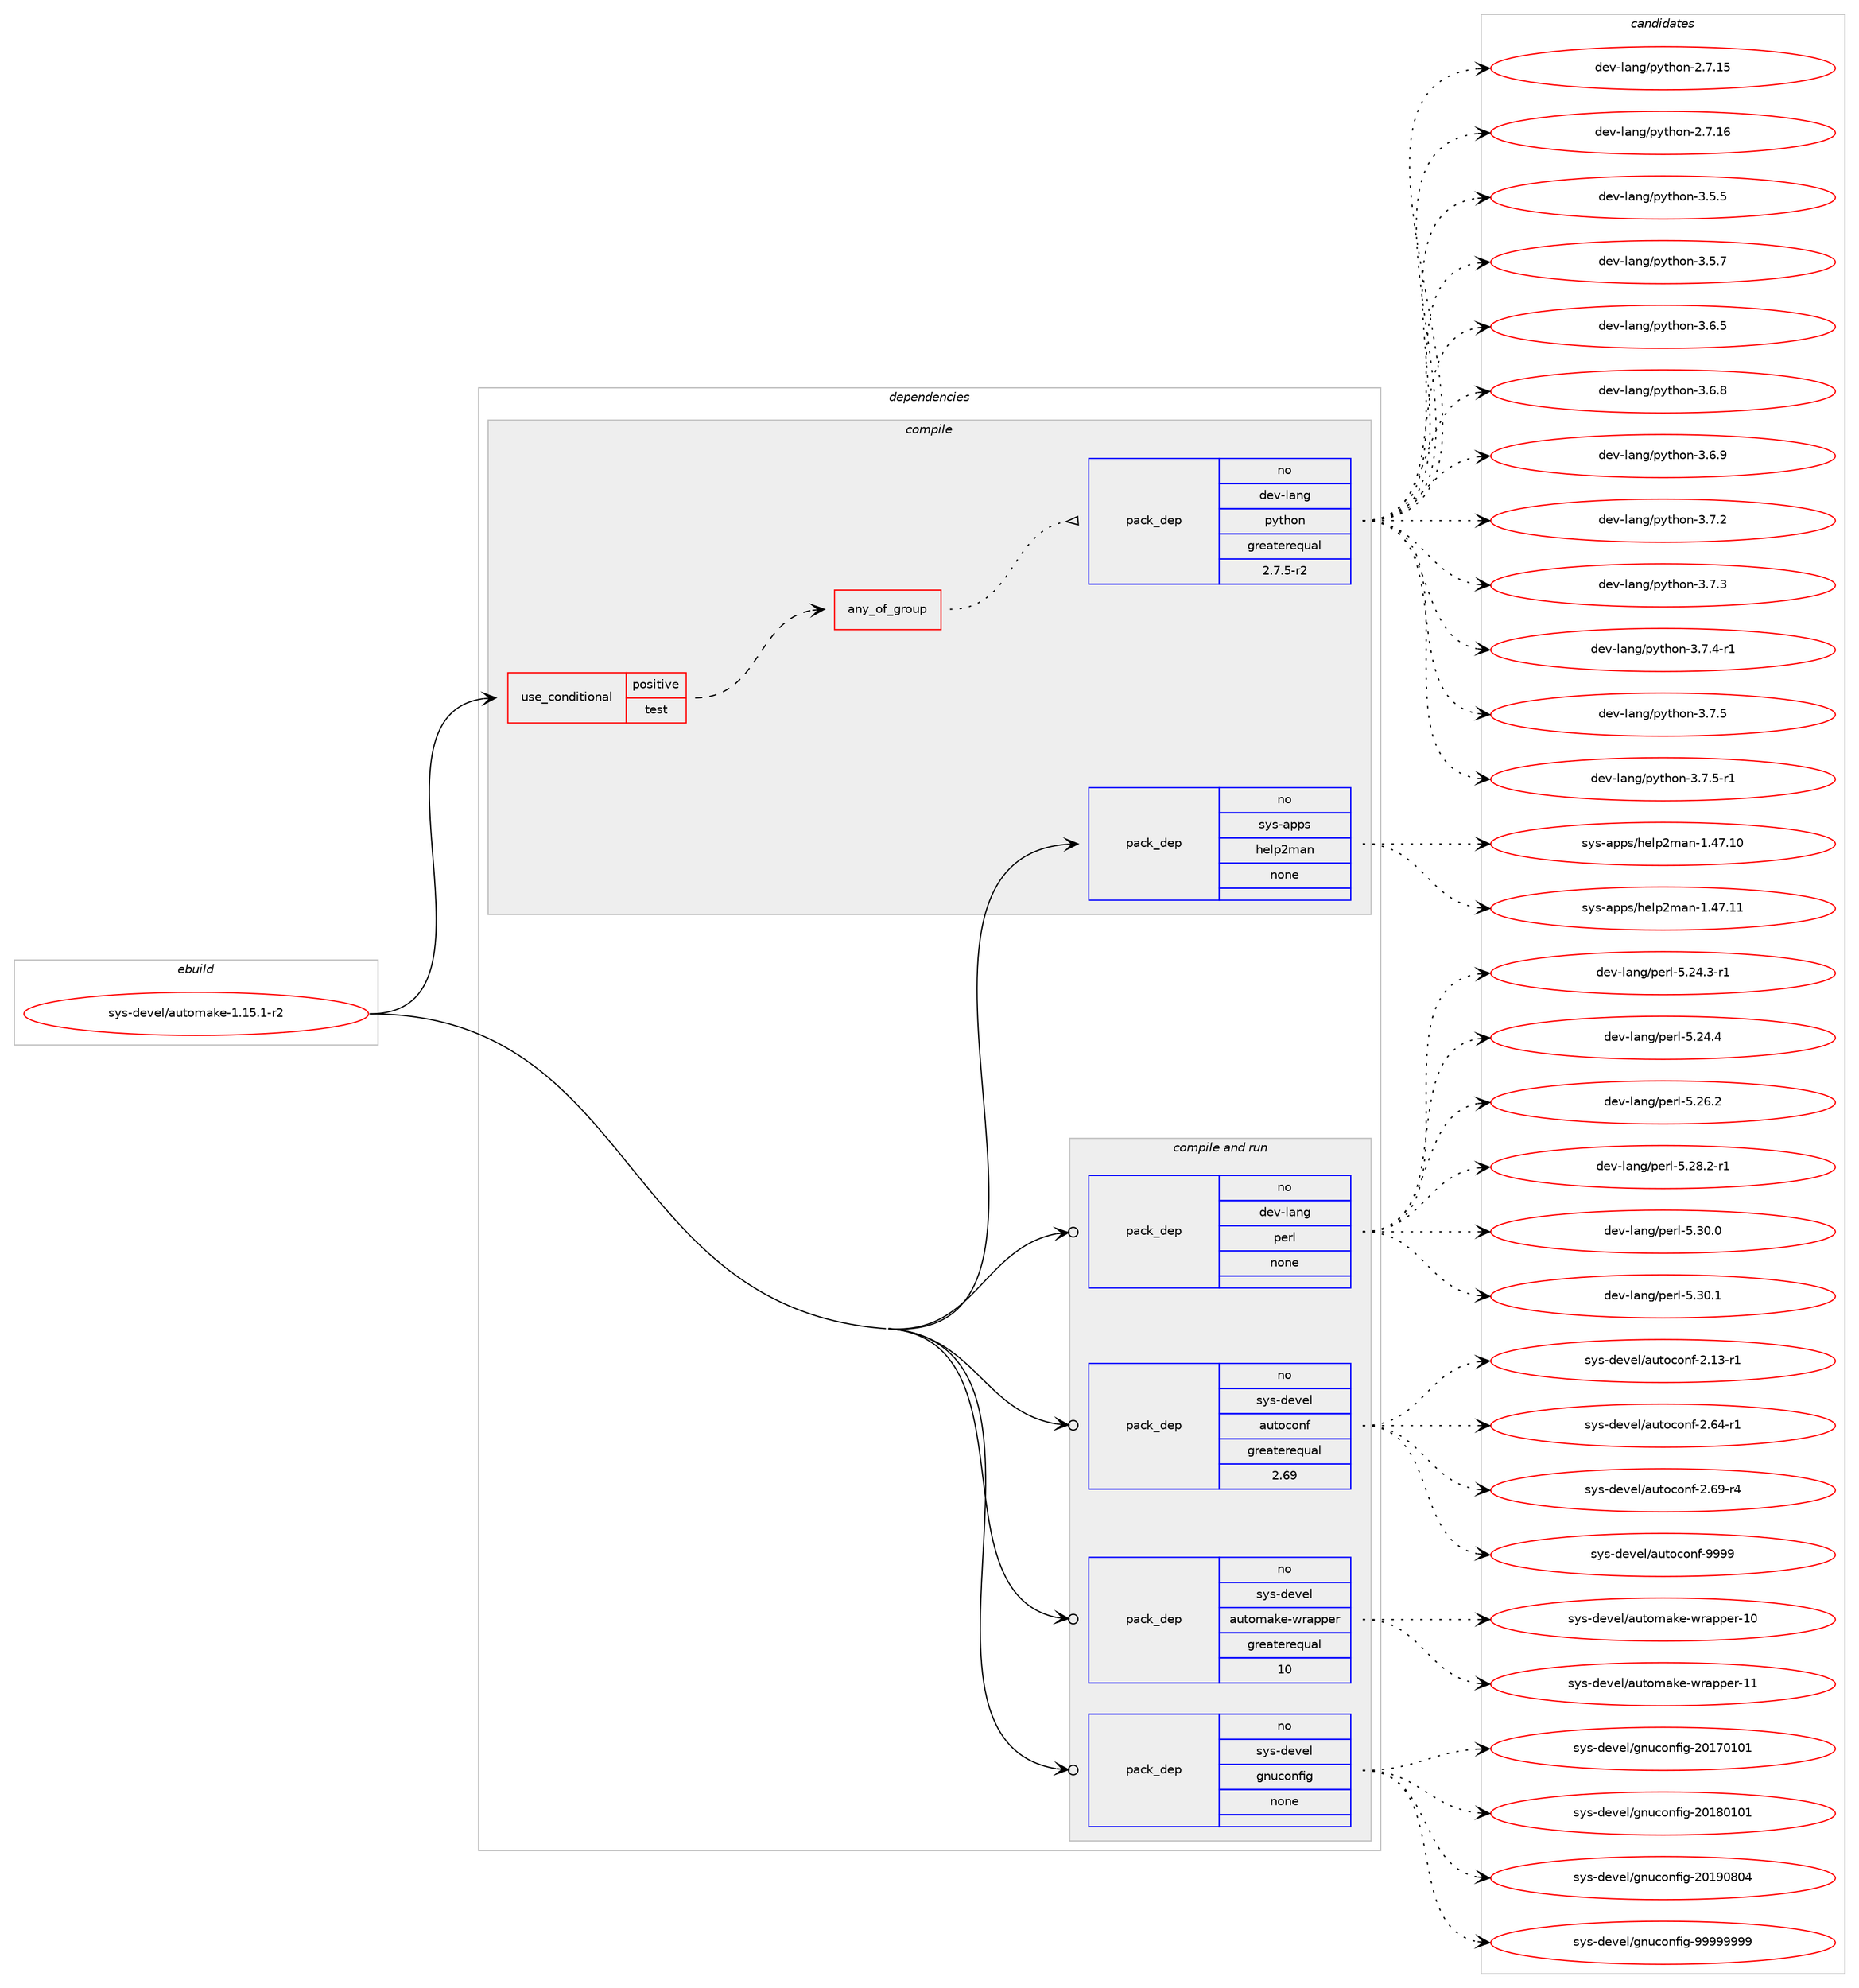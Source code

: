 digraph prolog {

# *************
# Graph options
# *************

newrank=true;
concentrate=true;
compound=true;
graph [rankdir=LR,fontname=Helvetica,fontsize=10,ranksep=1.5];#, ranksep=2.5, nodesep=0.2];
edge  [arrowhead=vee];
node  [fontname=Helvetica,fontsize=10];

# **********
# The ebuild
# **********

subgraph cluster_leftcol {
color=gray;
rank=same;
label=<<i>ebuild</i>>;
id [label="sys-devel/automake-1.15.1-r2", color=red, width=4, href="../sys-devel/automake-1.15.1-r2.svg"];
}

# ****************
# The dependencies
# ****************

subgraph cluster_midcol {
color=gray;
label=<<i>dependencies</i>>;
subgraph cluster_compile {
fillcolor="#eeeeee";
style=filled;
label=<<i>compile</i>>;
subgraph cond213521 {
dependency888181 [label=<<TABLE BORDER="0" CELLBORDER="1" CELLSPACING="0" CELLPADDING="4"><TR><TD ROWSPAN="3" CELLPADDING="10">use_conditional</TD></TR><TR><TD>positive</TD></TR><TR><TD>test</TD></TR></TABLE>>, shape=none, color=red];
subgraph any15019 {
dependency888182 [label=<<TABLE BORDER="0" CELLBORDER="1" CELLSPACING="0" CELLPADDING="4"><TR><TD CELLPADDING="10">any_of_group</TD></TR></TABLE>>, shape=none, color=red];subgraph pack659112 {
dependency888183 [label=<<TABLE BORDER="0" CELLBORDER="1" CELLSPACING="0" CELLPADDING="4" WIDTH="220"><TR><TD ROWSPAN="6" CELLPADDING="30">pack_dep</TD></TR><TR><TD WIDTH="110">no</TD></TR><TR><TD>dev-lang</TD></TR><TR><TD>python</TD></TR><TR><TD>greaterequal</TD></TR><TR><TD>2.7.5-r2</TD></TR></TABLE>>, shape=none, color=blue];
}
dependency888182:e -> dependency888183:w [weight=20,style="dotted",arrowhead="oinv"];
}
dependency888181:e -> dependency888182:w [weight=20,style="dashed",arrowhead="vee"];
}
id:e -> dependency888181:w [weight=20,style="solid",arrowhead="vee"];
subgraph pack659113 {
dependency888184 [label=<<TABLE BORDER="0" CELLBORDER="1" CELLSPACING="0" CELLPADDING="4" WIDTH="220"><TR><TD ROWSPAN="6" CELLPADDING="30">pack_dep</TD></TR><TR><TD WIDTH="110">no</TD></TR><TR><TD>sys-apps</TD></TR><TR><TD>help2man</TD></TR><TR><TD>none</TD></TR><TR><TD></TD></TR></TABLE>>, shape=none, color=blue];
}
id:e -> dependency888184:w [weight=20,style="solid",arrowhead="vee"];
}
subgraph cluster_compileandrun {
fillcolor="#eeeeee";
style=filled;
label=<<i>compile and run</i>>;
subgraph pack659114 {
dependency888185 [label=<<TABLE BORDER="0" CELLBORDER="1" CELLSPACING="0" CELLPADDING="4" WIDTH="220"><TR><TD ROWSPAN="6" CELLPADDING="30">pack_dep</TD></TR><TR><TD WIDTH="110">no</TD></TR><TR><TD>dev-lang</TD></TR><TR><TD>perl</TD></TR><TR><TD>none</TD></TR><TR><TD></TD></TR></TABLE>>, shape=none, color=blue];
}
id:e -> dependency888185:w [weight=20,style="solid",arrowhead="odotvee"];
subgraph pack659115 {
dependency888186 [label=<<TABLE BORDER="0" CELLBORDER="1" CELLSPACING="0" CELLPADDING="4" WIDTH="220"><TR><TD ROWSPAN="6" CELLPADDING="30">pack_dep</TD></TR><TR><TD WIDTH="110">no</TD></TR><TR><TD>sys-devel</TD></TR><TR><TD>autoconf</TD></TR><TR><TD>greaterequal</TD></TR><TR><TD>2.69</TD></TR></TABLE>>, shape=none, color=blue];
}
id:e -> dependency888186:w [weight=20,style="solid",arrowhead="odotvee"];
subgraph pack659116 {
dependency888187 [label=<<TABLE BORDER="0" CELLBORDER="1" CELLSPACING="0" CELLPADDING="4" WIDTH="220"><TR><TD ROWSPAN="6" CELLPADDING="30">pack_dep</TD></TR><TR><TD WIDTH="110">no</TD></TR><TR><TD>sys-devel</TD></TR><TR><TD>automake-wrapper</TD></TR><TR><TD>greaterequal</TD></TR><TR><TD>10</TD></TR></TABLE>>, shape=none, color=blue];
}
id:e -> dependency888187:w [weight=20,style="solid",arrowhead="odotvee"];
subgraph pack659117 {
dependency888188 [label=<<TABLE BORDER="0" CELLBORDER="1" CELLSPACING="0" CELLPADDING="4" WIDTH="220"><TR><TD ROWSPAN="6" CELLPADDING="30">pack_dep</TD></TR><TR><TD WIDTH="110">no</TD></TR><TR><TD>sys-devel</TD></TR><TR><TD>gnuconfig</TD></TR><TR><TD>none</TD></TR><TR><TD></TD></TR></TABLE>>, shape=none, color=blue];
}
id:e -> dependency888188:w [weight=20,style="solid",arrowhead="odotvee"];
}
subgraph cluster_run {
fillcolor="#eeeeee";
style=filled;
label=<<i>run</i>>;
}
}

# **************
# The candidates
# **************

subgraph cluster_choices {
rank=same;
color=gray;
label=<<i>candidates</i>>;

subgraph choice659112 {
color=black;
nodesep=1;
choice10010111845108971101034711212111610411111045504655464953 [label="dev-lang/python-2.7.15", color=red, width=4,href="../dev-lang/python-2.7.15.svg"];
choice10010111845108971101034711212111610411111045504655464954 [label="dev-lang/python-2.7.16", color=red, width=4,href="../dev-lang/python-2.7.16.svg"];
choice100101118451089711010347112121116104111110455146534653 [label="dev-lang/python-3.5.5", color=red, width=4,href="../dev-lang/python-3.5.5.svg"];
choice100101118451089711010347112121116104111110455146534655 [label="dev-lang/python-3.5.7", color=red, width=4,href="../dev-lang/python-3.5.7.svg"];
choice100101118451089711010347112121116104111110455146544653 [label="dev-lang/python-3.6.5", color=red, width=4,href="../dev-lang/python-3.6.5.svg"];
choice100101118451089711010347112121116104111110455146544656 [label="dev-lang/python-3.6.8", color=red, width=4,href="../dev-lang/python-3.6.8.svg"];
choice100101118451089711010347112121116104111110455146544657 [label="dev-lang/python-3.6.9", color=red, width=4,href="../dev-lang/python-3.6.9.svg"];
choice100101118451089711010347112121116104111110455146554650 [label="dev-lang/python-3.7.2", color=red, width=4,href="../dev-lang/python-3.7.2.svg"];
choice100101118451089711010347112121116104111110455146554651 [label="dev-lang/python-3.7.3", color=red, width=4,href="../dev-lang/python-3.7.3.svg"];
choice1001011184510897110103471121211161041111104551465546524511449 [label="dev-lang/python-3.7.4-r1", color=red, width=4,href="../dev-lang/python-3.7.4-r1.svg"];
choice100101118451089711010347112121116104111110455146554653 [label="dev-lang/python-3.7.5", color=red, width=4,href="../dev-lang/python-3.7.5.svg"];
choice1001011184510897110103471121211161041111104551465546534511449 [label="dev-lang/python-3.7.5-r1", color=red, width=4,href="../dev-lang/python-3.7.5-r1.svg"];
dependency888183:e -> choice10010111845108971101034711212111610411111045504655464953:w [style=dotted,weight="100"];
dependency888183:e -> choice10010111845108971101034711212111610411111045504655464954:w [style=dotted,weight="100"];
dependency888183:e -> choice100101118451089711010347112121116104111110455146534653:w [style=dotted,weight="100"];
dependency888183:e -> choice100101118451089711010347112121116104111110455146534655:w [style=dotted,weight="100"];
dependency888183:e -> choice100101118451089711010347112121116104111110455146544653:w [style=dotted,weight="100"];
dependency888183:e -> choice100101118451089711010347112121116104111110455146544656:w [style=dotted,weight="100"];
dependency888183:e -> choice100101118451089711010347112121116104111110455146544657:w [style=dotted,weight="100"];
dependency888183:e -> choice100101118451089711010347112121116104111110455146554650:w [style=dotted,weight="100"];
dependency888183:e -> choice100101118451089711010347112121116104111110455146554651:w [style=dotted,weight="100"];
dependency888183:e -> choice1001011184510897110103471121211161041111104551465546524511449:w [style=dotted,weight="100"];
dependency888183:e -> choice100101118451089711010347112121116104111110455146554653:w [style=dotted,weight="100"];
dependency888183:e -> choice1001011184510897110103471121211161041111104551465546534511449:w [style=dotted,weight="100"];
}
subgraph choice659113 {
color=black;
nodesep=1;
choice11512111545971121121154710410110811250109971104549465255464948 [label="sys-apps/help2man-1.47.10", color=red, width=4,href="../sys-apps/help2man-1.47.10.svg"];
choice11512111545971121121154710410110811250109971104549465255464949 [label="sys-apps/help2man-1.47.11", color=red, width=4,href="../sys-apps/help2man-1.47.11.svg"];
dependency888184:e -> choice11512111545971121121154710410110811250109971104549465255464948:w [style=dotted,weight="100"];
dependency888184:e -> choice11512111545971121121154710410110811250109971104549465255464949:w [style=dotted,weight="100"];
}
subgraph choice659114 {
color=black;
nodesep=1;
choice100101118451089711010347112101114108455346505246514511449 [label="dev-lang/perl-5.24.3-r1", color=red, width=4,href="../dev-lang/perl-5.24.3-r1.svg"];
choice10010111845108971101034711210111410845534650524652 [label="dev-lang/perl-5.24.4", color=red, width=4,href="../dev-lang/perl-5.24.4.svg"];
choice10010111845108971101034711210111410845534650544650 [label="dev-lang/perl-5.26.2", color=red, width=4,href="../dev-lang/perl-5.26.2.svg"];
choice100101118451089711010347112101114108455346505646504511449 [label="dev-lang/perl-5.28.2-r1", color=red, width=4,href="../dev-lang/perl-5.28.2-r1.svg"];
choice10010111845108971101034711210111410845534651484648 [label="dev-lang/perl-5.30.0", color=red, width=4,href="../dev-lang/perl-5.30.0.svg"];
choice10010111845108971101034711210111410845534651484649 [label="dev-lang/perl-5.30.1", color=red, width=4,href="../dev-lang/perl-5.30.1.svg"];
dependency888185:e -> choice100101118451089711010347112101114108455346505246514511449:w [style=dotted,weight="100"];
dependency888185:e -> choice10010111845108971101034711210111410845534650524652:w [style=dotted,weight="100"];
dependency888185:e -> choice10010111845108971101034711210111410845534650544650:w [style=dotted,weight="100"];
dependency888185:e -> choice100101118451089711010347112101114108455346505646504511449:w [style=dotted,weight="100"];
dependency888185:e -> choice10010111845108971101034711210111410845534651484648:w [style=dotted,weight="100"];
dependency888185:e -> choice10010111845108971101034711210111410845534651484649:w [style=dotted,weight="100"];
}
subgraph choice659115 {
color=black;
nodesep=1;
choice1151211154510010111810110847971171161119911111010245504649514511449 [label="sys-devel/autoconf-2.13-r1", color=red, width=4,href="../sys-devel/autoconf-2.13-r1.svg"];
choice1151211154510010111810110847971171161119911111010245504654524511449 [label="sys-devel/autoconf-2.64-r1", color=red, width=4,href="../sys-devel/autoconf-2.64-r1.svg"];
choice1151211154510010111810110847971171161119911111010245504654574511452 [label="sys-devel/autoconf-2.69-r4", color=red, width=4,href="../sys-devel/autoconf-2.69-r4.svg"];
choice115121115451001011181011084797117116111991111101024557575757 [label="sys-devel/autoconf-9999", color=red, width=4,href="../sys-devel/autoconf-9999.svg"];
dependency888186:e -> choice1151211154510010111810110847971171161119911111010245504649514511449:w [style=dotted,weight="100"];
dependency888186:e -> choice1151211154510010111810110847971171161119911111010245504654524511449:w [style=dotted,weight="100"];
dependency888186:e -> choice1151211154510010111810110847971171161119911111010245504654574511452:w [style=dotted,weight="100"];
dependency888186:e -> choice115121115451001011181011084797117116111991111101024557575757:w [style=dotted,weight="100"];
}
subgraph choice659116 {
color=black;
nodesep=1;
choice115121115451001011181011084797117116111109971071014511911497112112101114454948 [label="sys-devel/automake-wrapper-10", color=red, width=4,href="../sys-devel/automake-wrapper-10.svg"];
choice115121115451001011181011084797117116111109971071014511911497112112101114454949 [label="sys-devel/automake-wrapper-11", color=red, width=4,href="../sys-devel/automake-wrapper-11.svg"];
dependency888187:e -> choice115121115451001011181011084797117116111109971071014511911497112112101114454948:w [style=dotted,weight="100"];
dependency888187:e -> choice115121115451001011181011084797117116111109971071014511911497112112101114454949:w [style=dotted,weight="100"];
}
subgraph choice659117 {
color=black;
nodesep=1;
choice115121115451001011181011084710311011799111110102105103455048495548494849 [label="sys-devel/gnuconfig-20170101", color=red, width=4,href="../sys-devel/gnuconfig-20170101.svg"];
choice115121115451001011181011084710311011799111110102105103455048495648494849 [label="sys-devel/gnuconfig-20180101", color=red, width=4,href="../sys-devel/gnuconfig-20180101.svg"];
choice115121115451001011181011084710311011799111110102105103455048495748564852 [label="sys-devel/gnuconfig-20190804", color=red, width=4,href="../sys-devel/gnuconfig-20190804.svg"];
choice115121115451001011181011084710311011799111110102105103455757575757575757 [label="sys-devel/gnuconfig-99999999", color=red, width=4,href="../sys-devel/gnuconfig-99999999.svg"];
dependency888188:e -> choice115121115451001011181011084710311011799111110102105103455048495548494849:w [style=dotted,weight="100"];
dependency888188:e -> choice115121115451001011181011084710311011799111110102105103455048495648494849:w [style=dotted,weight="100"];
dependency888188:e -> choice115121115451001011181011084710311011799111110102105103455048495748564852:w [style=dotted,weight="100"];
dependency888188:e -> choice115121115451001011181011084710311011799111110102105103455757575757575757:w [style=dotted,weight="100"];
}
}

}
